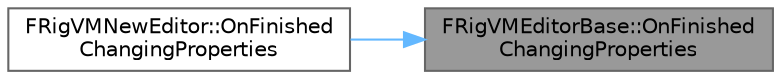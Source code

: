 digraph "FRigVMEditorBase::OnFinishedChangingProperties"
{
 // INTERACTIVE_SVG=YES
 // LATEX_PDF_SIZE
  bgcolor="transparent";
  edge [fontname=Helvetica,fontsize=10,labelfontname=Helvetica,labelfontsize=10];
  node [fontname=Helvetica,fontsize=10,shape=box,height=0.2,width=0.4];
  rankdir="RL";
  Node1 [id="Node000001",label="FRigVMEditorBase::OnFinished\lChangingProperties",height=0.2,width=0.4,color="gray40", fillcolor="grey60", style="filled", fontcolor="black",tooltip="delegate for changing property"];
  Node1 -> Node2 [id="edge1_Node000001_Node000002",dir="back",color="steelblue1",style="solid",tooltip=" "];
  Node2 [id="Node000002",label="FRigVMNewEditor::OnFinished\lChangingProperties",height=0.2,width=0.4,color="grey40", fillcolor="white", style="filled",URL="$d0/d32/classFRigVMNewEditor.html#af607f130dac22279a5cbf284a71600e8",tooltip="delegate for changing property"];
}
